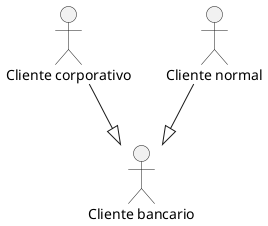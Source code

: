 @startuml
:Cliente bancario: as cb
:Cliente corporativo: as cc
:Cliente normal: as cn

cc --|> cb
cn --|> cb
@enduml